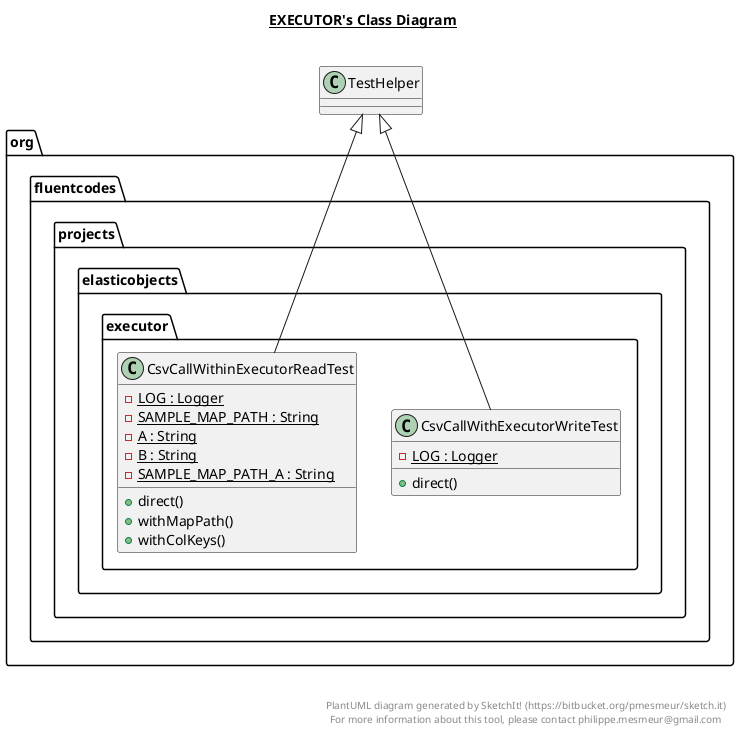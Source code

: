 @startuml

title __EXECUTOR's Class Diagram__\n

  package org.fluentcodes.projects.elasticobjects {
    package org.fluentcodes.projects.elasticobjects.executor {
      class CsvCallWithExecutorWriteTest {
          {static} - LOG : Logger
          + direct()
      }
    }
  }
  

  package org.fluentcodes.projects.elasticobjects {
    package org.fluentcodes.projects.elasticobjects.executor {
      class CsvCallWithinExecutorReadTest {
          {static} - LOG : Logger
          {static} - SAMPLE_MAP_PATH : String
          {static} - A : String
          {static} - B : String
          {static} - SAMPLE_MAP_PATH_A : String
          + direct()
          + withMapPath()
          + withColKeys()
      }
    }
  }
  

  CsvCallWithExecutorWriteTest -up-|> TestHelper
  CsvCallWithinExecutorReadTest -up-|> TestHelper


right footer


PlantUML diagram generated by SketchIt! (https://bitbucket.org/pmesmeur/sketch.it)
For more information about this tool, please contact philippe.mesmeur@gmail.com
endfooter

@enduml
